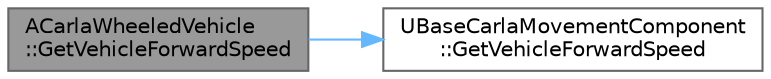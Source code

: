 digraph "ACarlaWheeledVehicle::GetVehicleForwardSpeed"
{
 // INTERACTIVE_SVG=YES
 // LATEX_PDF_SIZE
  bgcolor="transparent";
  edge [fontname=Helvetica,fontsize=10,labelfontname=Helvetica,labelfontsize=10];
  node [fontname=Helvetica,fontsize=10,shape=box,height=0.2,width=0.4];
  rankdir="LR";
  Node1 [id="Node000001",label="ACarlaWheeledVehicle\l::GetVehicleForwardSpeed",height=0.2,width=0.4,color="gray40", fillcolor="grey60", style="filled", fontcolor="black",tooltip="Forward speed in cm/s. Might be negative if goes backwards."];
  Node1 -> Node2 [id="edge1_Node000001_Node000002",color="steelblue1",style="solid",tooltip=" "];
  Node2 [id="Node000002",label="UBaseCarlaMovementComponent\l::GetVehicleForwardSpeed",height=0.2,width=0.4,color="grey40", fillcolor="white", style="filled",URL="$d2/d48/classUBaseCarlaMovementComponent.html#a974cdab518603a6b54fa3e3fd8b2c68e",tooltip=" "];
}
